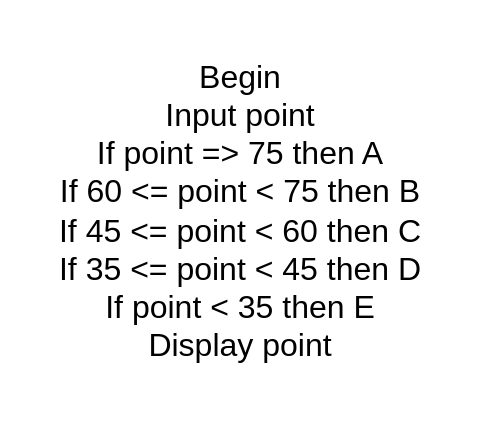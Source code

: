 <mxfile version="20.6.0" type="device"><diagram id="C5RBs43oDa-KdzZeNtuy" name="Page-1"><mxGraphModel dx="2329" dy="1889" grid="1" gridSize="10" guides="1" tooltips="1" connect="1" arrows="1" fold="1" page="1" pageScale="1" pageWidth="827" pageHeight="1169" math="0" shadow="0"><root><mxCell id="WIyWlLk6GJQsqaUBKTNV-0"/><mxCell id="WIyWlLk6GJQsqaUBKTNV-1" parent="WIyWlLk6GJQsqaUBKTNV-0"/><mxCell id="9uyQYL1jSnt_w9QwHsYt-0" value="Begin&lt;br&gt;Input point&lt;br&gt;If point =&amp;gt; 75 then A&lt;br&gt;If 60 &amp;lt;= point &amp;lt; 75 then B&lt;br&gt;If 45 &amp;lt;= point &amp;lt; 60 then C&lt;br&gt;If 35 &amp;lt;= point &amp;lt; 45 then D&lt;br&gt;If point &amp;lt; 35 then E&lt;br&gt;Display point&lt;br&gt;" style="text;strokeColor=none;fillColor=none;html=1;align=center;verticalAlign=middle;whiteSpace=wrap;rounded=0;fontSize=16;" vertex="1" parent="WIyWlLk6GJQsqaUBKTNV-1"><mxGeometry x="-190" y="-90" width="240" height="210" as="geometry"/></mxCell></root></mxGraphModel></diagram></mxfile>
